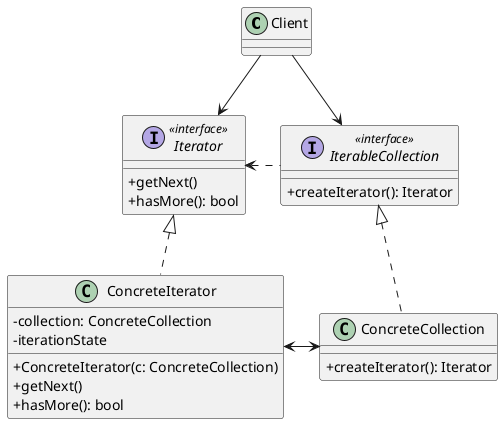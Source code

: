 @startuml Iterator Structure
skinparam ClassAttributeIconSize 0

class Client

interface Iterator <<interface>> {
  + getNext()
  + hasMore(): bool
}

class ConcreteIterator implements Iterator {
  - collection: ConcreteCollection
  - iterationState
  + ConcreteIterator(c: ConcreteCollection)
  + getNext()
  + hasMore(): bool
}

interface IterableCollection <<interface>> {
  + createIterator(): Iterator
}

class ConcreteCollection implements IterableCollection {
  + createIterator(): Iterator
}

Iterator <. IterableCollection

ConcreteIterator <-> ConcreteCollection

Client --> Iterator
Client --> IterableCollection

@enduml